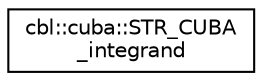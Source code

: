 digraph "Graphical Class Hierarchy"
{
  edge [fontname="Helvetica",fontsize="10",labelfontname="Helvetica",labelfontsize="10"];
  node [fontname="Helvetica",fontsize="10",shape=record];
  rankdir="LR";
  Node0 [label="cbl::cuba::STR_CUBA\l_integrand",height=0.2,width=0.4,color="black", fillcolor="white", style="filled",URL="$dc/d01/structcbl_1_1cuba_1_1STR__CUBA__integrand.html",tooltip="support object for cuba integrand "];
}

